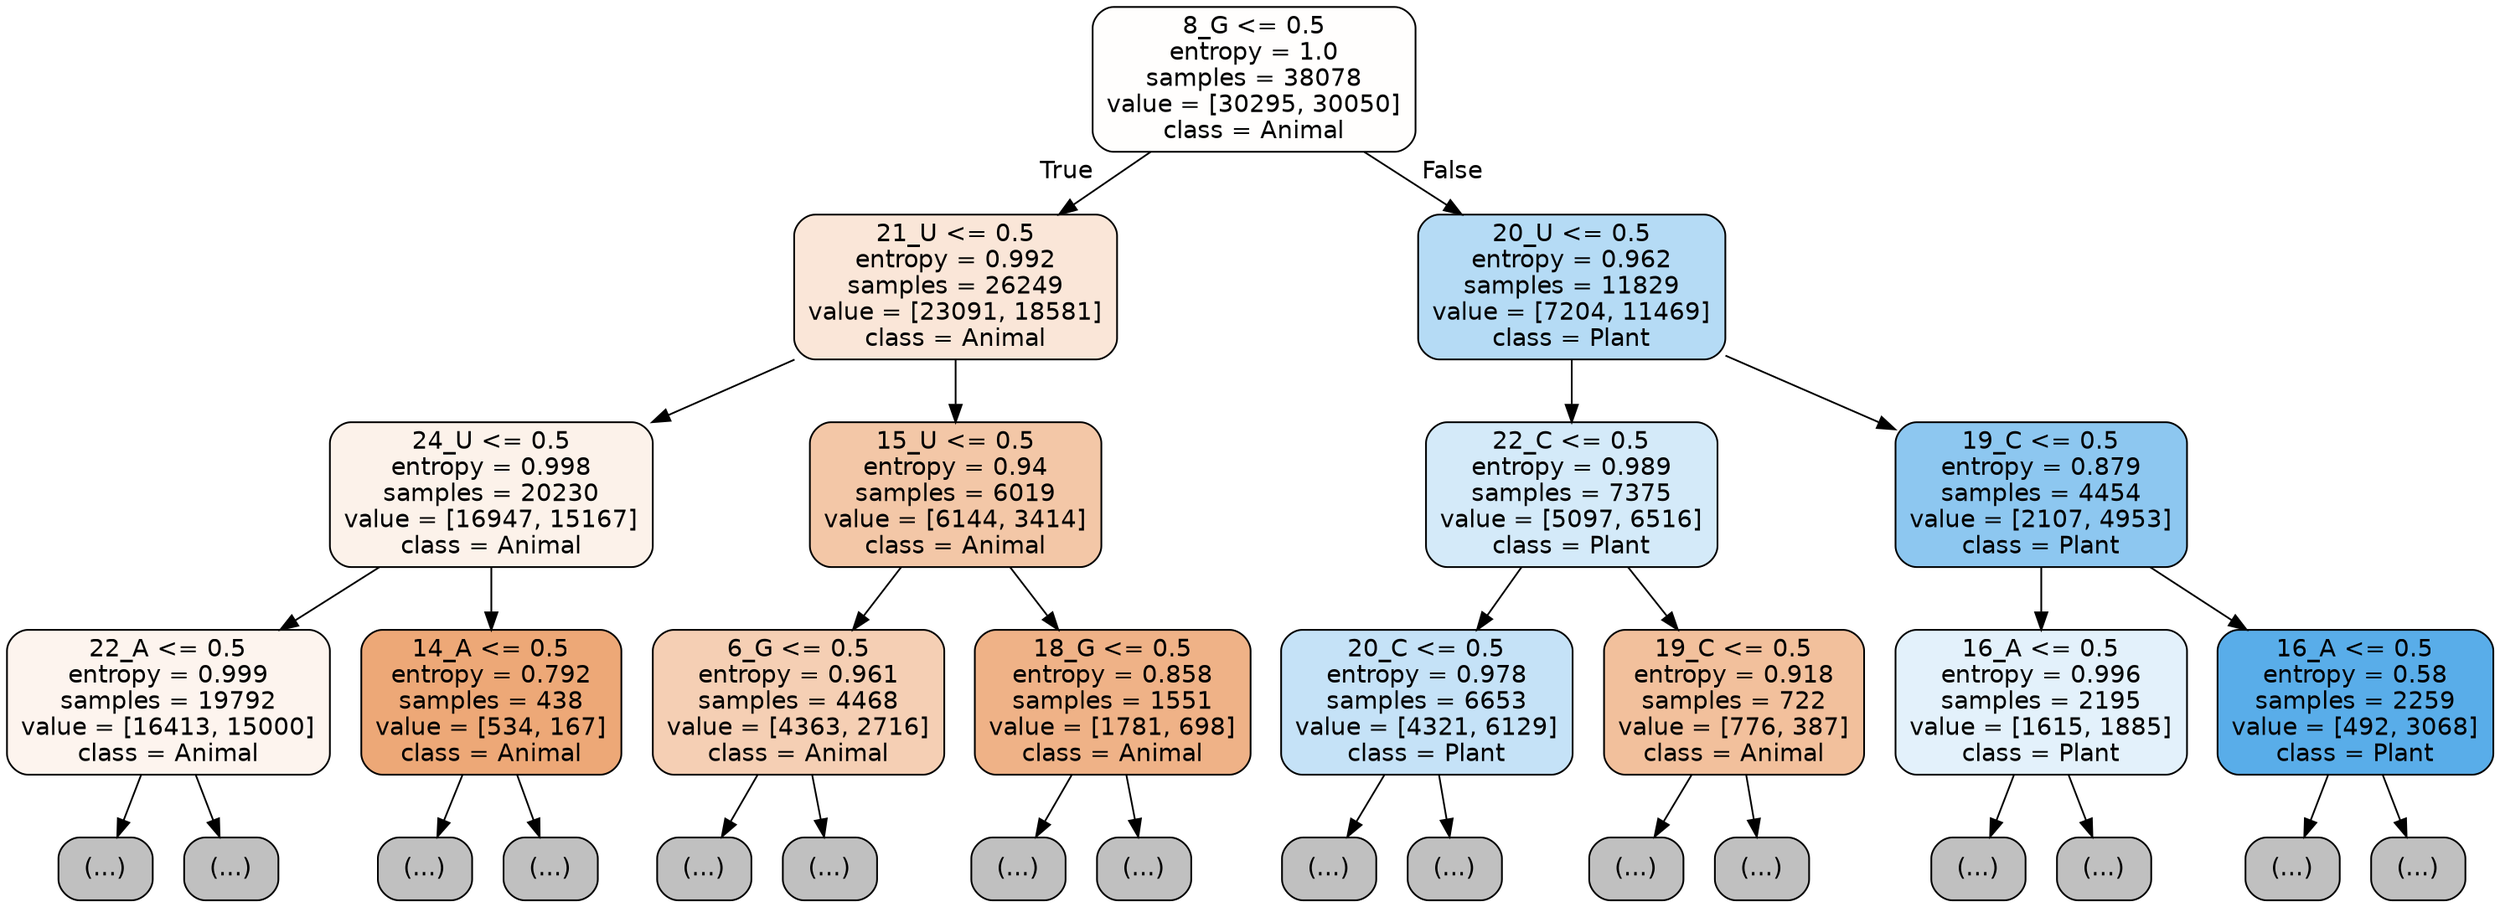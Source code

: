 digraph Tree {
node [shape=box, style="filled, rounded", color="black", fontname="helvetica"] ;
edge [fontname="helvetica"] ;
0 [label="8_G <= 0.5\nentropy = 1.0\nsamples = 38078\nvalue = [30295, 30050]\nclass = Animal", fillcolor="#fffefd"] ;
1 [label="21_U <= 0.5\nentropy = 0.992\nsamples = 26249\nvalue = [23091, 18581]\nclass = Animal", fillcolor="#fae6d8"] ;
0 -> 1 [labeldistance=2.5, labelangle=45, headlabel="True"] ;
2 [label="24_U <= 0.5\nentropy = 0.998\nsamples = 20230\nvalue = [16947, 15167]\nclass = Animal", fillcolor="#fcf2ea"] ;
1 -> 2 ;
3 [label="22_A <= 0.5\nentropy = 0.999\nsamples = 19792\nvalue = [16413, 15000]\nclass = Animal", fillcolor="#fdf4ee"] ;
2 -> 3 ;
4 [label="(...)", fillcolor="#C0C0C0"] ;
3 -> 4 ;
8483 [label="(...)", fillcolor="#C0C0C0"] ;
3 -> 8483 ;
9540 [label="14_A <= 0.5\nentropy = 0.792\nsamples = 438\nvalue = [534, 167]\nclass = Animal", fillcolor="#eda877"] ;
2 -> 9540 ;
9541 [label="(...)", fillcolor="#C0C0C0"] ;
9540 -> 9541 ;
9734 [label="(...)", fillcolor="#C0C0C0"] ;
9540 -> 9734 ;
9803 [label="15_U <= 0.5\nentropy = 0.94\nsamples = 6019\nvalue = [6144, 3414]\nclass = Animal", fillcolor="#f3c7a7"] ;
1 -> 9803 ;
9804 [label="6_G <= 0.5\nentropy = 0.961\nsamples = 4468\nvalue = [4363, 2716]\nclass = Animal", fillcolor="#f5cfb4"] ;
9803 -> 9804 ;
9805 [label="(...)", fillcolor="#C0C0C0"] ;
9804 -> 9805 ;
11164 [label="(...)", fillcolor="#C0C0C0"] ;
9804 -> 11164 ;
11661 [label="18_G <= 0.5\nentropy = 0.858\nsamples = 1551\nvalue = [1781, 698]\nclass = Animal", fillcolor="#efb287"] ;
9803 -> 11661 ;
11662 [label="(...)", fillcolor="#C0C0C0"] ;
11661 -> 11662 ;
12187 [label="(...)", fillcolor="#C0C0C0"] ;
11661 -> 12187 ;
12410 [label="20_U <= 0.5\nentropy = 0.962\nsamples = 11829\nvalue = [7204, 11469]\nclass = Plant", fillcolor="#b5dbf5"] ;
0 -> 12410 [labeldistance=2.5, labelangle=-45, headlabel="False"] ;
12411 [label="22_C <= 0.5\nentropy = 0.989\nsamples = 7375\nvalue = [5097, 6516]\nclass = Plant", fillcolor="#d4eaf9"] ;
12410 -> 12411 ;
12412 [label="20_C <= 0.5\nentropy = 0.978\nsamples = 6653\nvalue = [4321, 6129]\nclass = Plant", fillcolor="#c5e2f7"] ;
12411 -> 12412 ;
12413 [label="(...)", fillcolor="#C0C0C0"] ;
12412 -> 12413 ;
14568 [label="(...)", fillcolor="#C0C0C0"] ;
12412 -> 14568 ;
15431 [label="19_C <= 0.5\nentropy = 0.918\nsamples = 722\nvalue = [776, 387]\nclass = Animal", fillcolor="#f2c09c"] ;
12411 -> 15431 ;
15432 [label="(...)", fillcolor="#C0C0C0"] ;
15431 -> 15432 ;
15751 [label="(...)", fillcolor="#C0C0C0"] ;
15431 -> 15751 ;
15864 [label="19_C <= 0.5\nentropy = 0.879\nsamples = 4454\nvalue = [2107, 4953]\nclass = Plant", fillcolor="#8dc7f0"] ;
12410 -> 15864 ;
15865 [label="16_A <= 0.5\nentropy = 0.996\nsamples = 2195\nvalue = [1615, 1885]\nclass = Plant", fillcolor="#e3f1fb"] ;
15864 -> 15865 ;
15866 [label="(...)", fillcolor="#C0C0C0"] ;
15865 -> 15866 ;
16457 [label="(...)", fillcolor="#C0C0C0"] ;
15865 -> 16457 ;
16708 [label="16_A <= 0.5\nentropy = 0.58\nsamples = 2259\nvalue = [492, 3068]\nclass = Plant", fillcolor="#59ade9"] ;
15864 -> 16708 ;
16709 [label="(...)", fillcolor="#C0C0C0"] ;
16708 -> 16709 ;
16976 [label="(...)", fillcolor="#C0C0C0"] ;
16708 -> 16976 ;
}